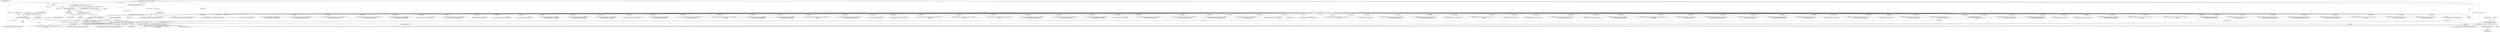 digraph "0_ImageMagick_f6e9d0d9955e85bdd7540b251cd50d598dacc5e6_2@pointer" {
"1000202" [label="(Call,image=DestroyImageList(image))"];
"1000204" [label="(Call,DestroyImageList(image))"];
"1000192" [label="(Call,OpenBlob(image_info,image,ReadBinaryBlobMode,exception))"];
"1000166" [label="(Call,AcquireImage(image_info))"];
"1000126" [label="(Call,image_info != (const ImageInfo *) NULL)"];
"1000111" [label="(MethodParameterIn,const ImageInfo *image_info)"];
"1000128" [label="(Call,(const ImageInfo *) NULL)"];
"1000164" [label="(Call,image=AcquireImage(image_info))"];
"1000153" [label="(Call,exception != (ExceptionInfo *) NULL)"];
"1000112" [label="(MethodParameterIn,ExceptionInfo *exception)"];
"1000155" [label="(Call,(ExceptionInfo *) NULL)"];
"1001658" [label="(Call,GetVirtualPixels(canvas_image,\n                    canvas_image->extract_info.x,0,canvas_image->columns,1,\n                    exception))"];
"1001673" [label="(Call,GetAuthenticPixels(image,0,y-image->extract_info.y,\n                    image->columns,1,exception))"];
"1002479" [label="(Call,ThrowFileException(exception,CorruptImageError,\n                \"UnexpectedEndOfFile\",image->filename))"];
"1001725" [label="(Call,SyncAuthenticPixels(image,exception))"];
"1002233" [label="(Call,SyncAuthenticPixels(canvas_image,exception))"];
"1001363" [label="(Call,ThrowFileException(exception,CorruptImageError,\n                \"UnexpectedEndOfFile\",image->filename))"];
"1000725" [label="(Call,GetAuthenticPixels(canvas_image,0,0,canvas_image->columns,1,\n              exception))"];
"1001597" [label="(Call,GetAuthenticPixels(canvas_image,0,0,canvas_image->columns,1,\n                exception))"];
"1000192" [label="(Call,OpenBlob(image_info,image,ReadBinaryBlobMode,exception))"];
"1001788" [label="(Call,OpenBlob(image_info,image,ReadBinaryBlobMode,exception))"];
"1000229" [label="(Call,CloneImage(image,image->extract_info.width,1,MagickFalse,\n    exception))"];
"1000125" [label="(Call,assert(image_info != (const ImageInfo *) NULL))"];
"1000165" [label="(Identifier,image)"];
"1000691" [label="(Call,ThrowFileException(exception,CorruptImageError,\n                \"UnexpectedEndOfFile\",image->filename))"];
"1001449" [label="(Call,GetAuthenticPixels(image,0,y-image->extract_info.y,\n                image->columns,1,exception))"];
"1000154" [label="(Identifier,exception)"];
"1002799" [label="(Call,ImportQuantumPixels(canvas_image,(CacheView *) NULL,\n                quantum_info,BlueQuantum,pixels,exception))"];
"1002507" [label="(Call,ImportQuantumPixels(canvas_image,(CacheView *) NULL,\n            quantum_info,RedQuantum,pixels,exception))"];
"1000196" [label="(Identifier,exception)"];
"1000172" [label="(Identifier,image)"];
"1001937" [label="(Call,ImportQuantumPixels(canvas_image,(CacheView *) NULL,\n            quantum_info,BlueQuantum,pixels,exception))"];
"1002204" [label="(Call,GetAuthenticPixels(canvas_image,0,0,canvas_image->columns,1,\n            exception))"];
"1000801" [label="(Call,GetAuthenticPixels(image,0,y-image->extract_info.y,\n                  image->columns,1,exception))"];
"1002565" [label="(Call,GetAuthenticPixels(image,0,y-image->extract_info.y,\n                image->columns,1,exception))"];
"1003066" [label="(MethodReturn,static Image *)"];
"1001626" [label="(Call,SyncAuthenticPixels(canvas_image,exception))"];
"1000212" [label="(Call,DiscardBlobBytes(image,(MagickSizeType) image->offset))"];
"1002332" [label="(Call,SyncAuthenticPixels(image,exception))"];
"1001909" [label="(Call,ThrowFileException(exception,CorruptImageError,\n                \"UnexpectedEndOfFile\",image->filename))"];
"1001615" [label="(Call,ImportQuantumPixels(canvas_image,(CacheView *) NULL,\n                quantum_info,AlphaQuantum,pixels,exception))"];
"1000166" [label="(Call,AcquireImage(image_info))"];
"1000518" [label="(Call,GetVirtualPixels(canvas_image,canvas_image->extract_info.x,0,\n                canvas_image->columns,1,exception))"];
"1001238" [label="(Call,GetVirtualPixels(canvas_image,canvas_image->extract_info.x,0,\n                canvas_image->columns,1,exception))"];
"1002771" [label="(Call,ThrowFileException(exception,CorruptImageError,\n                    \"UnexpectedEndOfFile\",image->filename))"];
"1001010" [label="(Call,SyncAuthenticPixels(canvas_image,exception))"];
"1000475" [label="(Call,ImportQuantumPixels(canvas_image,(CacheView *) NULL,\n            quantum_info,quantum_type,pixels,exception))"];
"1000127" [label="(Identifier,image_info)"];
"1000203" [label="(Identifier,image)"];
"1002617" [label="(Call,SyncAuthenticPixels(image,exception))"];
"1001948" [label="(Call,SyncAuthenticPixels(canvas_image,exception))"];
"1000167" [label="(Identifier,image_info)"];
"1000205" [label="(Identifier,image)"];
"1000889" [label="(Call,SyncAuthenticPixels(image,exception))"];
"1002731" [label="(Call,ThrowFileException(exception,CorruptImageError,\n                      \"UnexpectedEndOfFile\",image->filename))"];
"1000971" [label="(Call,ThrowFileException(exception,CorruptImageError,\n                \"UnexpectedEndOfFile\",image->filename))"];
"1001167" [label="(Call,ThrowFileException(exception,CorruptImageError,\n                \"UnexpectedEndOfFile\",image->filename))"];
"1002518" [label="(Call,SyncAuthenticPixels(canvas_image,exception))"];
"1002667" [label="(Call,OpenBlob(image_info,image,ReadBinaryBlobMode,exception))"];
"1002194" [label="(Call,ThrowFileException(exception,CorruptImageError,\n                \"UnexpectedEndOfFile\",image->filename))"];
"1000164" [label="(Call,image=AcquireImage(image_info))"];
"1001434" [label="(Call,GetVirtualPixels(canvas_image,canvas_image->extract_info.x,0,\n                canvas_image->columns,1,exception))"];
"1000190" [label="(Call,status=OpenBlob(image_info,image,ReadBinaryBlobMode,exception))"];
"1002781" [label="(Call,GetAuthenticPixels(canvas_image,0,0,canvas_image->columns,1,\n                exception))"];
"1002154" [label="(Call,ThrowFileException(exception,CorruptImageError,\n                  \"UnexpectedEndOfFile\",image->filename))"];
"1001587" [label="(Call,ThrowFileException(exception,CorruptImageError,\n                    \"UnexpectedEndOfFile\",image->filename))"];
"1000126" [label="(Call,image_info != (const ImageInfo *) NULL)"];
"1001373" [label="(Call,GetAuthenticPixels(canvas_image,0,0,canvas_image->columns,1,\n            exception))"];
"1000207" [label="(Call,(Image *) NULL)"];
"1000743" [label="(Call,ImportQuantumPixels(canvas_image,(CacheView *) NULL,\n              quantum_info,quantum_type,pixels,exception))"];
"1002047" [label="(Call,SyncAuthenticPixels(image,exception))"];
"1000387" [label="(Call,InheritException(exception,&image->exception))"];
"1001177" [label="(Call,GetAuthenticPixels(canvas_image,0,0,canvas_image->columns,1,\n            exception))"];
"1000157" [label="(Identifier,NULL)"];
"1000981" [label="(Call,GetAuthenticPixels(canvas_image,0,0,canvas_image->columns,1,\n            exception))"];
"1000128" [label="(Call,(const ImageInfo *) NULL)"];
"1000457" [label="(Call,GetAuthenticPixels(canvas_image,0,0,canvas_image->columns,1,\n            exception))"];
"1000999" [label="(Call,ImportQuantumPixels(canvas_image,(CacheView *) NULL,\n            quantum_info,RedQuantum,pixels,exception))"];
"1001980" [label="(Call,GetVirtualPixels(canvas_image,canvas_image->extract_info.x,0,\n                canvas_image->columns,1,exception))"];
"1000111" [label="(MethodParameterIn,const ImageInfo *image_info)"];
"1002439" [label="(Call,ThrowFileException(exception,CorruptImageError,\n                  \"UnexpectedEndOfFile\",image->filename))"];
"1000201" [label="(Block,)"];
"1000606" [label="(Call,SyncAuthenticPixels(image,exception))"];
"1002998" [label="(Call,AcquireNextImage(image_info,image))"];
"1000786" [label="(Call,GetVirtualPixels(canvas_image,canvas_image->extract_info.x,0,\n                  canvas_image->columns,1,exception))"];
"1000130" [label="(Identifier,NULL)"];
"1001042" [label="(Call,GetVirtualPixels(canvas_image,canvas_image->extract_info.x,0,\n                canvas_image->columns,1,exception))"];
"1001195" [label="(Call,ImportQuantumPixels(canvas_image,(CacheView *) NULL,\n            quantum_info,GreenQuantum,pixels,exception))"];
"1002375" [label="(Call,OpenBlob(image_info,image,ReadBinaryBlobMode,exception))"];
"1001057" [label="(Call,GetAuthenticPixels(image,0,y-image->extract_info.y,\n                image->columns,1,exception))"];
"1001206" [label="(Call,SyncAuthenticPixels(canvas_image,exception))"];
"1001402" [label="(Call,SyncAuthenticPixels(canvas_image,exception))"];
"1000195" [label="(Identifier,ReadBinaryBlobMode)"];
"1000112" [label="(MethodParameterIn,ExceptionInfo *exception)"];
"1000220" [label="(Call,ThrowFileException(exception,CorruptImageError,\"UnexpectedEndOfFile\",\n          image->filename))"];
"1000153" [label="(Call,exception != (ExceptionInfo *) NULL)"];
"1002489" [label="(Call,GetAuthenticPixels(canvas_image,0,0,canvas_image->columns,1,\n            exception))"];
"1002909" [label="(Call,SyncAuthenticPixels(image,exception))"];
"1002842" [label="(Call,GetVirtualPixels(canvas_image,canvas_image->extract_info.x,\n                    0,canvas_image->columns,1,exception))"];
"1002222" [label="(Call,ImportQuantumPixels(canvas_image,(CacheView *) NULL,\n            quantum_info,GreenQuantum,pixels,exception))"];
"1000202" [label="(Call,image=DestroyImageList(image))"];
"1000246" [label="(Call,AcquireQuantumInfo(image_info,canvas_image))"];
"1000486" [label="(Call,SyncAuthenticPixels(canvas_image,exception))"];
"1001919" [label="(Call,GetAuthenticPixels(canvas_image,0,0,canvas_image->columns,1,\n            exception))"];
"1001109" [label="(Call,SyncAuthenticPixels(image,exception))"];
"1002810" [label="(Call,SyncAuthenticPixels(canvas_image,exception))"];
"1000155" [label="(Call,(ExceptionInfo *) NULL)"];
"1002265" [label="(Call,GetVirtualPixels(canvas_image,canvas_image->extract_info.x,0,\n                canvas_image->columns,1,exception))"];
"1000194" [label="(Identifier,image)"];
"1000204" [label="(Call,DestroyImageList(image))"];
"1000754" [label="(Call,SyncAuthenticPixels(canvas_image,exception))"];
"1000447" [label="(Call,ThrowFileException(exception,CorruptImageError,\n                \"UnexpectedEndOfFile\",image->filename))"];
"1001820" [label="(Call,ThrowFileException(exception,CorruptImageError,\"UnexpectedEndOfFile\",\n            image->filename))"];
"1001253" [label="(Call,GetAuthenticPixels(image,0,y-image->extract_info.y,\n                image->columns,1,exception))"];
"1001391" [label="(Call,ImportQuantumPixels(canvas_image,(CacheView *) NULL,\n            quantum_info,BlueQuantum,pixels,exception))"];
"1000533" [label="(Call,QueueAuthenticPixels(image,0,y-image->extract_info.y,\n                image->columns,1,exception))"];
"1000113" [label="(Block,)"];
"1001869" [label="(Call,ThrowFileException(exception,CorruptImageError,\n                  \"UnexpectedEndOfFile\",image->filename))"];
"1002857" [label="(Call,GetAuthenticPixels(image,0,y-image->extract_info.y,\n                    image->columns,1,exception))"];
"1001305" [label="(Call,SyncAuthenticPixels(image,exception))"];
"1002550" [label="(Call,GetVirtualPixels(canvas_image,canvas_image->extract_info.x,0,\n                canvas_image->columns,1,exception))"];
"1000193" [label="(Identifier,image_info)"];
"1002090" [label="(Call,OpenBlob(image_info,image,ReadBinaryBlobMode,exception))"];
"1000152" [label="(Call,assert(exception != (ExceptionInfo *) NULL))"];
"1001501" [label="(Call,SyncAuthenticPixels(image,exception))"];
"1002280" [label="(Call,GetAuthenticPixels(image,0,y-image->extract_info.y,\n                image->columns,1,exception))"];
"1000252" [label="(Call,(QuantumInfo *) NULL)"];
"1001995" [label="(Call,GetAuthenticPixels(image,0,y-image->extract_info.y,\n                image->columns,1,exception))"];
"1000202" -> "1000201"  [label="AST: "];
"1000202" -> "1000204"  [label="CFG: "];
"1000203" -> "1000202"  [label="AST: "];
"1000204" -> "1000202"  [label="AST: "];
"1000208" -> "1000202"  [label="CFG: "];
"1000202" -> "1003066"  [label="DDG: image"];
"1000202" -> "1003066"  [label="DDG: DestroyImageList(image)"];
"1000204" -> "1000202"  [label="DDG: image"];
"1000204" -> "1000205"  [label="CFG: "];
"1000205" -> "1000204"  [label="AST: "];
"1000192" -> "1000204"  [label="DDG: image"];
"1000192" -> "1000190"  [label="AST: "];
"1000192" -> "1000196"  [label="CFG: "];
"1000193" -> "1000192"  [label="AST: "];
"1000194" -> "1000192"  [label="AST: "];
"1000195" -> "1000192"  [label="AST: "];
"1000196" -> "1000192"  [label="AST: "];
"1000190" -> "1000192"  [label="CFG: "];
"1000192" -> "1003066"  [label="DDG: ReadBinaryBlobMode"];
"1000192" -> "1003066"  [label="DDG: image_info"];
"1000192" -> "1003066"  [label="DDG: exception"];
"1000192" -> "1000190"  [label="DDG: image_info"];
"1000192" -> "1000190"  [label="DDG: image"];
"1000192" -> "1000190"  [label="DDG: ReadBinaryBlobMode"];
"1000192" -> "1000190"  [label="DDG: exception"];
"1000166" -> "1000192"  [label="DDG: image_info"];
"1000111" -> "1000192"  [label="DDG: image_info"];
"1000164" -> "1000192"  [label="DDG: image"];
"1000153" -> "1000192"  [label="DDG: exception"];
"1000112" -> "1000192"  [label="DDG: exception"];
"1000192" -> "1000212"  [label="DDG: image"];
"1000192" -> "1000220"  [label="DDG: exception"];
"1000192" -> "1000229"  [label="DDG: exception"];
"1000192" -> "1000246"  [label="DDG: image_info"];
"1000192" -> "1001788"  [label="DDG: ReadBinaryBlobMode"];
"1000166" -> "1000164"  [label="AST: "];
"1000166" -> "1000167"  [label="CFG: "];
"1000167" -> "1000166"  [label="AST: "];
"1000164" -> "1000166"  [label="CFG: "];
"1000166" -> "1000164"  [label="DDG: image_info"];
"1000126" -> "1000166"  [label="DDG: image_info"];
"1000111" -> "1000166"  [label="DDG: image_info"];
"1000166" -> "1000246"  [label="DDG: image_info"];
"1000126" -> "1000125"  [label="AST: "];
"1000126" -> "1000128"  [label="CFG: "];
"1000127" -> "1000126"  [label="AST: "];
"1000128" -> "1000126"  [label="AST: "];
"1000125" -> "1000126"  [label="CFG: "];
"1000126" -> "1003066"  [label="DDG: (const ImageInfo *) NULL"];
"1000126" -> "1000125"  [label="DDG: image_info"];
"1000126" -> "1000125"  [label="DDG: (const ImageInfo *) NULL"];
"1000111" -> "1000126"  [label="DDG: image_info"];
"1000128" -> "1000126"  [label="DDG: NULL"];
"1000111" -> "1000110"  [label="AST: "];
"1000111" -> "1003066"  [label="DDG: image_info"];
"1000111" -> "1000246"  [label="DDG: image_info"];
"1000111" -> "1001788"  [label="DDG: image_info"];
"1000111" -> "1002090"  [label="DDG: image_info"];
"1000111" -> "1002375"  [label="DDG: image_info"];
"1000111" -> "1002667"  [label="DDG: image_info"];
"1000111" -> "1002998"  [label="DDG: image_info"];
"1000128" -> "1000130"  [label="CFG: "];
"1000129" -> "1000128"  [label="AST: "];
"1000130" -> "1000128"  [label="AST: "];
"1000128" -> "1000155"  [label="DDG: NULL"];
"1000164" -> "1000113"  [label="AST: "];
"1000165" -> "1000164"  [label="AST: "];
"1000172" -> "1000164"  [label="CFG: "];
"1000164" -> "1003066"  [label="DDG: AcquireImage(image_info)"];
"1000164" -> "1000229"  [label="DDG: image"];
"1000153" -> "1000152"  [label="AST: "];
"1000153" -> "1000155"  [label="CFG: "];
"1000154" -> "1000153"  [label="AST: "];
"1000155" -> "1000153"  [label="AST: "];
"1000152" -> "1000153"  [label="CFG: "];
"1000153" -> "1003066"  [label="DDG: (ExceptionInfo *) NULL"];
"1000153" -> "1000152"  [label="DDG: exception"];
"1000153" -> "1000152"  [label="DDG: (ExceptionInfo *) NULL"];
"1000112" -> "1000153"  [label="DDG: exception"];
"1000155" -> "1000153"  [label="DDG: NULL"];
"1000153" -> "1000229"  [label="DDG: exception"];
"1000112" -> "1000110"  [label="AST: "];
"1000112" -> "1003066"  [label="DDG: exception"];
"1000112" -> "1000220"  [label="DDG: exception"];
"1000112" -> "1000229"  [label="DDG: exception"];
"1000112" -> "1000387"  [label="DDG: exception"];
"1000112" -> "1000447"  [label="DDG: exception"];
"1000112" -> "1000457"  [label="DDG: exception"];
"1000112" -> "1000475"  [label="DDG: exception"];
"1000112" -> "1000486"  [label="DDG: exception"];
"1000112" -> "1000518"  [label="DDG: exception"];
"1000112" -> "1000533"  [label="DDG: exception"];
"1000112" -> "1000606"  [label="DDG: exception"];
"1000112" -> "1000691"  [label="DDG: exception"];
"1000112" -> "1000725"  [label="DDG: exception"];
"1000112" -> "1000743"  [label="DDG: exception"];
"1000112" -> "1000754"  [label="DDG: exception"];
"1000112" -> "1000786"  [label="DDG: exception"];
"1000112" -> "1000801"  [label="DDG: exception"];
"1000112" -> "1000889"  [label="DDG: exception"];
"1000112" -> "1000971"  [label="DDG: exception"];
"1000112" -> "1000981"  [label="DDG: exception"];
"1000112" -> "1000999"  [label="DDG: exception"];
"1000112" -> "1001010"  [label="DDG: exception"];
"1000112" -> "1001042"  [label="DDG: exception"];
"1000112" -> "1001057"  [label="DDG: exception"];
"1000112" -> "1001109"  [label="DDG: exception"];
"1000112" -> "1001167"  [label="DDG: exception"];
"1000112" -> "1001177"  [label="DDG: exception"];
"1000112" -> "1001195"  [label="DDG: exception"];
"1000112" -> "1001206"  [label="DDG: exception"];
"1000112" -> "1001238"  [label="DDG: exception"];
"1000112" -> "1001253"  [label="DDG: exception"];
"1000112" -> "1001305"  [label="DDG: exception"];
"1000112" -> "1001363"  [label="DDG: exception"];
"1000112" -> "1001373"  [label="DDG: exception"];
"1000112" -> "1001391"  [label="DDG: exception"];
"1000112" -> "1001402"  [label="DDG: exception"];
"1000112" -> "1001434"  [label="DDG: exception"];
"1000112" -> "1001449"  [label="DDG: exception"];
"1000112" -> "1001501"  [label="DDG: exception"];
"1000112" -> "1001587"  [label="DDG: exception"];
"1000112" -> "1001597"  [label="DDG: exception"];
"1000112" -> "1001615"  [label="DDG: exception"];
"1000112" -> "1001626"  [label="DDG: exception"];
"1000112" -> "1001658"  [label="DDG: exception"];
"1000112" -> "1001673"  [label="DDG: exception"];
"1000112" -> "1001725"  [label="DDG: exception"];
"1000112" -> "1001788"  [label="DDG: exception"];
"1000112" -> "1001820"  [label="DDG: exception"];
"1000112" -> "1001869"  [label="DDG: exception"];
"1000112" -> "1001909"  [label="DDG: exception"];
"1000112" -> "1001919"  [label="DDG: exception"];
"1000112" -> "1001937"  [label="DDG: exception"];
"1000112" -> "1001948"  [label="DDG: exception"];
"1000112" -> "1001980"  [label="DDG: exception"];
"1000112" -> "1001995"  [label="DDG: exception"];
"1000112" -> "1002047"  [label="DDG: exception"];
"1000112" -> "1002090"  [label="DDG: exception"];
"1000112" -> "1002154"  [label="DDG: exception"];
"1000112" -> "1002194"  [label="DDG: exception"];
"1000112" -> "1002204"  [label="DDG: exception"];
"1000112" -> "1002222"  [label="DDG: exception"];
"1000112" -> "1002233"  [label="DDG: exception"];
"1000112" -> "1002265"  [label="DDG: exception"];
"1000112" -> "1002280"  [label="DDG: exception"];
"1000112" -> "1002332"  [label="DDG: exception"];
"1000112" -> "1002375"  [label="DDG: exception"];
"1000112" -> "1002439"  [label="DDG: exception"];
"1000112" -> "1002479"  [label="DDG: exception"];
"1000112" -> "1002489"  [label="DDG: exception"];
"1000112" -> "1002507"  [label="DDG: exception"];
"1000112" -> "1002518"  [label="DDG: exception"];
"1000112" -> "1002550"  [label="DDG: exception"];
"1000112" -> "1002565"  [label="DDG: exception"];
"1000112" -> "1002617"  [label="DDG: exception"];
"1000112" -> "1002667"  [label="DDG: exception"];
"1000112" -> "1002731"  [label="DDG: exception"];
"1000112" -> "1002771"  [label="DDG: exception"];
"1000112" -> "1002781"  [label="DDG: exception"];
"1000112" -> "1002799"  [label="DDG: exception"];
"1000112" -> "1002810"  [label="DDG: exception"];
"1000112" -> "1002842"  [label="DDG: exception"];
"1000112" -> "1002857"  [label="DDG: exception"];
"1000112" -> "1002909"  [label="DDG: exception"];
"1000155" -> "1000157"  [label="CFG: "];
"1000156" -> "1000155"  [label="AST: "];
"1000157" -> "1000155"  [label="AST: "];
"1000155" -> "1000207"  [label="DDG: NULL"];
"1000155" -> "1000252"  [label="DDG: NULL"];
}
